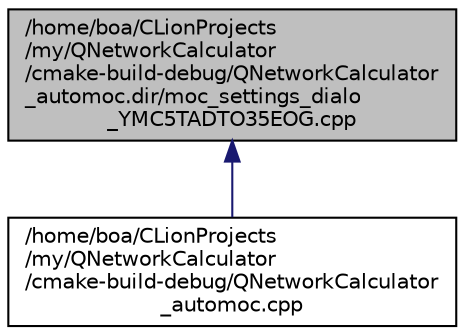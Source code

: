 digraph "/home/boa/CLionProjects/my/QNetworkCalculator/cmake-build-debug/QNetworkCalculator_automoc.dir/moc_settings_dialo_YMC5TADTO35EOG.cpp"
{
 // INTERACTIVE_SVG=YES
  bgcolor="transparent";
  edge [fontname="Helvetica",fontsize="10",labelfontname="Helvetica",labelfontsize="10"];
  node [fontname="Helvetica",fontsize="10",shape=record];
  Node1 [label="/home/boa/CLionProjects\l/my/QNetworkCalculator\l/cmake-build-debug/QNetworkCalculator\l_automoc.dir/moc_settings_dialo\l_YMC5TADTO35EOG.cpp",height=0.2,width=0.4,color="black", fillcolor="grey75", style="filled", fontcolor="black"];
  Node1 -> Node2 [dir="back",color="midnightblue",fontsize="10",style="solid",fontname="Helvetica"];
  Node2 [label="/home/boa/CLionProjects\l/my/QNetworkCalculator\l/cmake-build-debug/QNetworkCalculator\l_automoc.cpp",height=0.2,width=0.4,color="black",URL="$_q_network_calculator__automoc_8cpp.html"];
}
